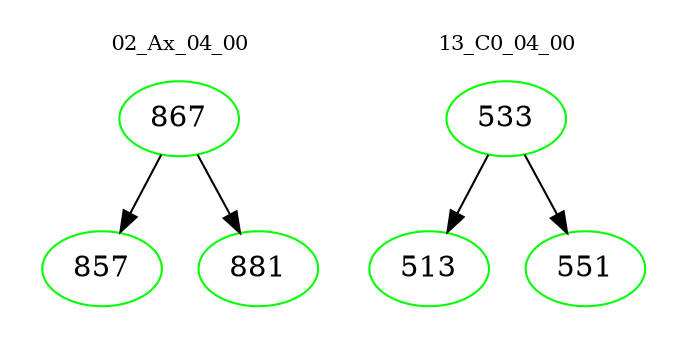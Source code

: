 digraph{
subgraph cluster_0 {
color = white
label = "02_Ax_04_00";
fontsize=10;
T0_867 [label="867", color="green"]
T0_867 -> T0_857 [color="black"]
T0_857 [label="857", color="green"]
T0_867 -> T0_881 [color="black"]
T0_881 [label="881", color="green"]
}
subgraph cluster_1 {
color = white
label = "13_C0_04_00";
fontsize=10;
T1_533 [label="533", color="green"]
T1_533 -> T1_513 [color="black"]
T1_513 [label="513", color="green"]
T1_533 -> T1_551 [color="black"]
T1_551 [label="551", color="green"]
}
}
